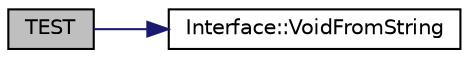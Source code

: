 digraph "TEST"
{
  edge [fontname="Helvetica",fontsize="10",labelfontname="Helvetica",labelfontsize="10"];
  node [fontname="Helvetica",fontsize="10",shape=record];
  rankdir="LR";
  Node25 [label="TEST",height=0.2,width=0.4,color="black", fillcolor="grey75", style="filled", fontcolor="black"];
  Node25 -> Node26 [color="midnightblue",fontsize="10",style="solid",fontname="Helvetica"];
  Node26 [label="Interface::VoidFromString",height=0.2,width=0.4,color="black", fillcolor="white", style="filled",URL="$de/d95/class_interface.html#a65d6ae604e7e9a513aec72c9c94e0b97"];
}
